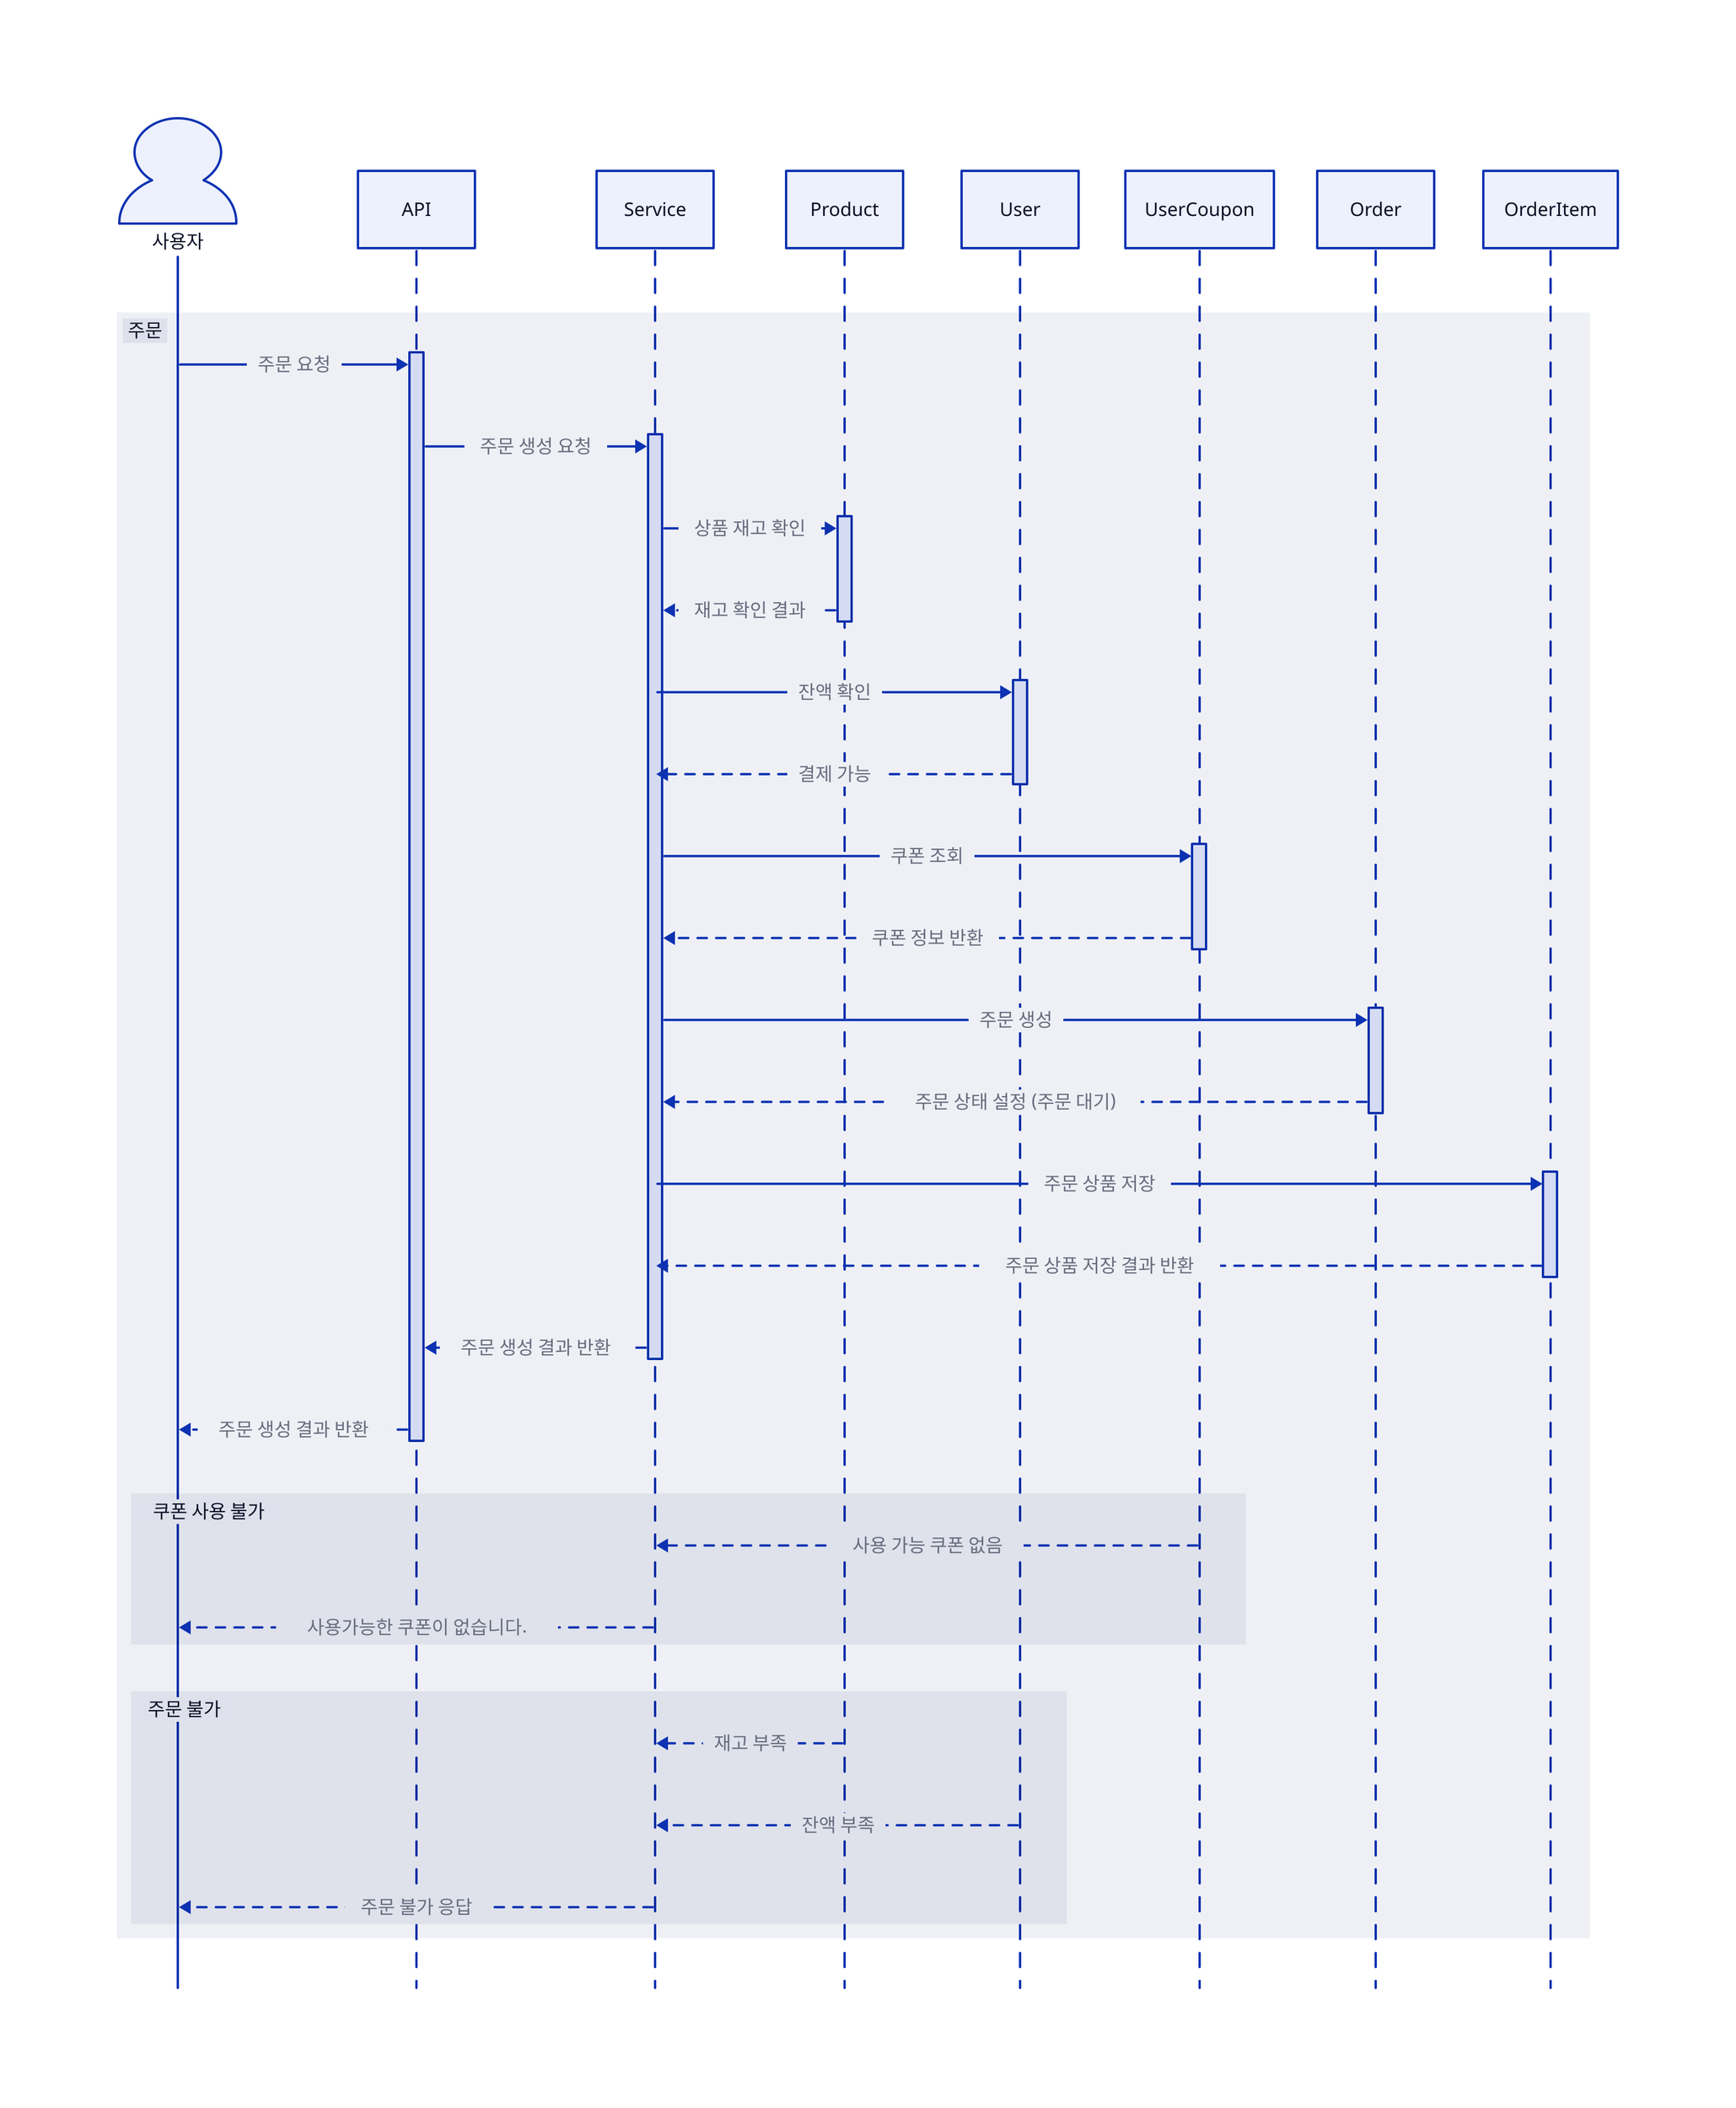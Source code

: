 shape: sequence_diagram

user: 사용자 {shape: person}
api: API
service: Service
product: Product
userDb: User
userCoupon: UserCoupon
order: Order
orderItem: OrderItem

user.style: {
  stroke-dash: 0
}

주문: {
  user -> api.t: 주문 요청
  api.t -> service.t: 주문 생성 요청
  service.t -> product.t: 상품 재고 확인
  product.t -> service.t: 재고 확인 결과 {
    style.stroke-dash: 4
  }

  service -> userDb.t: 잔액 확인
  userDb.t -> service: 결제 가능 {
    style.stroke-dash: 4
  }

  service.t -> userCoupon.t: 쿠폰 조회
  userCoupon.t -> service.t: 쿠폰 정보 반환 {
    style.stroke-dash: 4
  }

  service.t -> order.t: 주문 생성
  order.t -> service.t: 주문 상태 설정 (주문 대기) {
    style.stroke-dash: 4
  }
  service -> orderItem.t: 주문 상품 저장
  orderItem.t -> service: 주문 상품 저장 결과 반환 {
    style.stroke-dash: 4
  }
  service.t -> api.t: 주문 생성 결과 반환 {
    style.stroke-dash: 4
  }
  api.t -> user: 주문 생성 결과 반환 {
    style.stroke-dash: 4
  }
  쿠폰 사용 불가: {
    userCoupon -> service: 사용 가능 쿠폰 없음 {
      style.stroke-dash: 4
    }
    service -> user: 사용가능한 쿠폰이 없습니다. {
      style.stroke-dash: 4
    }
  }

  주문 불가: {
    product -> service: 재고 부족 {
      style.stroke-dash: 4
    }
    userDb -> service: 잔액 부족 {
      style.stroke-dash: 4
    }
    service -> user: "주문 불가 응답" {
      style.stroke-dash: 4
    }
  }
}
